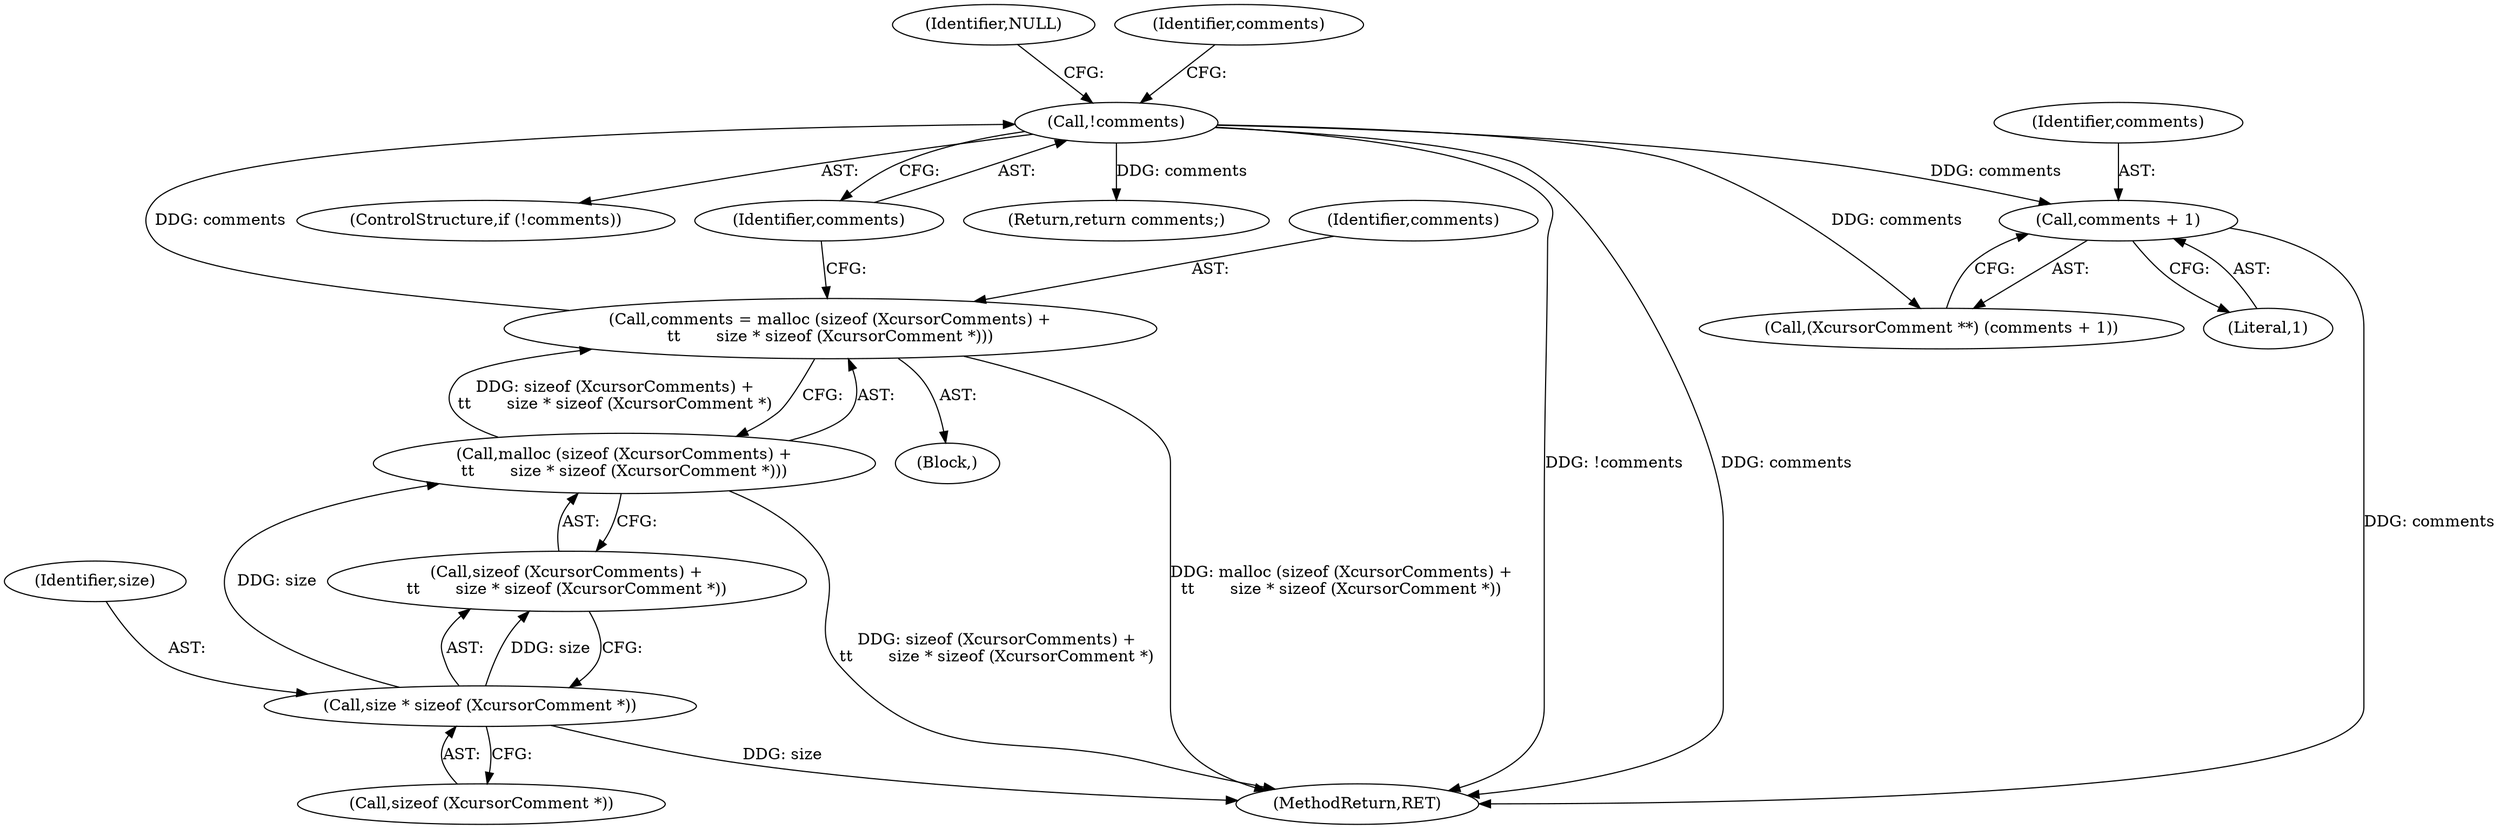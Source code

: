digraph "0_xcursor_4794b5dd34688158fb51a2943032569d3780c4b8@pointer" {
"1000172" [label="(Call,comments + 1)"];
"1000157" [label="(Call,!comments)"];
"1000146" [label="(Call,comments = malloc (sizeof (XcursorComments) +\n\t\t       size * sizeof (XcursorComment *)))"];
"1000148" [label="(Call,malloc (sizeof (XcursorComments) +\n\t\t       size * sizeof (XcursorComment *)))"];
"1000152" [label="(Call,size * sizeof (XcursorComment *))"];
"1000152" [label="(Call,size * sizeof (XcursorComment *))"];
"1000144" [label="(Block,)"];
"1000148" [label="(Call,malloc (sizeof (XcursorComments) +\n\t\t       size * sizeof (XcursorComment *)))"];
"1000146" [label="(Call,comments = malloc (sizeof (XcursorComments) +\n\t\t       size * sizeof (XcursorComment *)))"];
"1000160" [label="(Identifier,NULL)"];
"1000157" [label="(Call,!comments)"];
"1000173" [label="(Identifier,comments)"];
"1000156" [label="(ControlStructure,if (!comments))"];
"1000147" [label="(Identifier,comments)"];
"1000158" [label="(Identifier,comments)"];
"1000175" [label="(Return,return comments;)"];
"1000174" [label="(Literal,1)"];
"1000149" [label="(Call,sizeof (XcursorComments) +\n\t\t       size * sizeof (XcursorComment *))"];
"1000153" [label="(Identifier,size)"];
"1000170" [label="(Call,(XcursorComment **) (comments + 1))"];
"1000154" [label="(Call,sizeof (XcursorComment *))"];
"1000172" [label="(Call,comments + 1)"];
"1001171" [label="(MethodReturn,RET)"];
"1000163" [label="(Identifier,comments)"];
"1000172" -> "1000170"  [label="AST: "];
"1000172" -> "1000174"  [label="CFG: "];
"1000173" -> "1000172"  [label="AST: "];
"1000174" -> "1000172"  [label="AST: "];
"1000170" -> "1000172"  [label="CFG: "];
"1000172" -> "1001171"  [label="DDG: comments"];
"1000157" -> "1000172"  [label="DDG: comments"];
"1000157" -> "1000156"  [label="AST: "];
"1000157" -> "1000158"  [label="CFG: "];
"1000158" -> "1000157"  [label="AST: "];
"1000160" -> "1000157"  [label="CFG: "];
"1000163" -> "1000157"  [label="CFG: "];
"1000157" -> "1001171"  [label="DDG: !comments"];
"1000157" -> "1001171"  [label="DDG: comments"];
"1000146" -> "1000157"  [label="DDG: comments"];
"1000157" -> "1000170"  [label="DDG: comments"];
"1000157" -> "1000175"  [label="DDG: comments"];
"1000146" -> "1000144"  [label="AST: "];
"1000146" -> "1000148"  [label="CFG: "];
"1000147" -> "1000146"  [label="AST: "];
"1000148" -> "1000146"  [label="AST: "];
"1000158" -> "1000146"  [label="CFG: "];
"1000146" -> "1001171"  [label="DDG: malloc (sizeof (XcursorComments) +\n\t\t       size * sizeof (XcursorComment *))"];
"1000148" -> "1000146"  [label="DDG: sizeof (XcursorComments) +\n\t\t       size * sizeof (XcursorComment *)"];
"1000148" -> "1000149"  [label="CFG: "];
"1000149" -> "1000148"  [label="AST: "];
"1000148" -> "1001171"  [label="DDG: sizeof (XcursorComments) +\n\t\t       size * sizeof (XcursorComment *)"];
"1000152" -> "1000148"  [label="DDG: size"];
"1000152" -> "1000149"  [label="AST: "];
"1000152" -> "1000154"  [label="CFG: "];
"1000153" -> "1000152"  [label="AST: "];
"1000154" -> "1000152"  [label="AST: "];
"1000149" -> "1000152"  [label="CFG: "];
"1000152" -> "1001171"  [label="DDG: size"];
"1000152" -> "1000149"  [label="DDG: size"];
}
